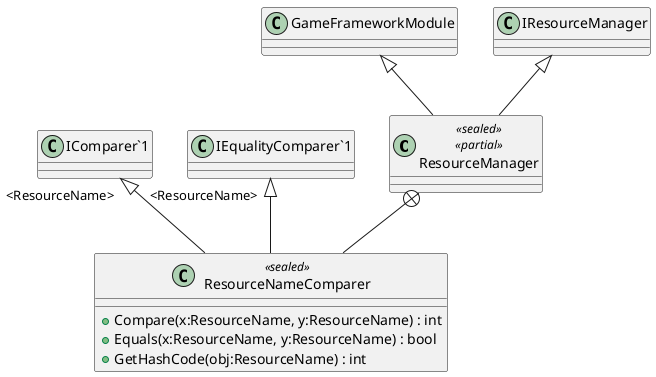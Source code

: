 @startuml
class ResourceManager <<sealed>> <<partial>> {
}
class ResourceNameComparer <<sealed>> {
    + Compare(x:ResourceName, y:ResourceName) : int
    + Equals(x:ResourceName, y:ResourceName) : bool
    + GetHashCode(obj:ResourceName) : int
}
GameFrameworkModule <|-- ResourceManager
IResourceManager <|-- ResourceManager
ResourceManager +-- ResourceNameComparer
"IComparer`1" "<ResourceName>" <|-- ResourceNameComparer
"IEqualityComparer`1" "<ResourceName>" <|-- ResourceNameComparer
@enduml
